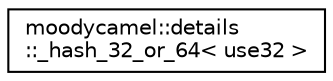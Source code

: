 digraph "Graphical Class Hierarchy"
{
 // LATEX_PDF_SIZE
  edge [fontname="Helvetica",fontsize="10",labelfontname="Helvetica",labelfontsize="10"];
  node [fontname="Helvetica",fontsize="10",shape=record];
  rankdir="LR";
  Node0 [label="moodycamel::details\l::_hash_32_or_64\< use32 \>",height=0.2,width=0.4,color="black", fillcolor="white", style="filled",URL="$structmoodycamel_1_1details_1_1__hash__32__or__64.html",tooltip=" "];
}

